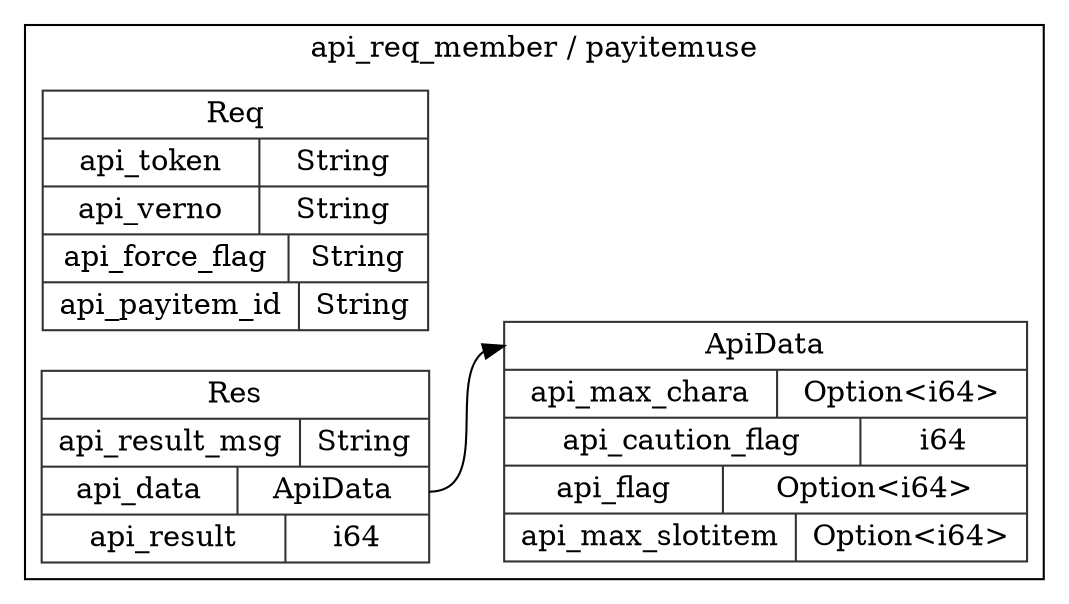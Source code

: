 digraph {
  rankdir=LR;
  subgraph cluster_0 {
    label="api_req_member / payitemuse";
    node [style="filled", color=white, style="solid", color=gray20];
    api_req_member__payitemuse__Req [label="<Req> Req  | { api_token | <api_token> String } | { api_verno | <api_verno> String } | { api_force_flag | <api_force_flag> String } | { api_payitem_id | <api_payitem_id> String }", shape=record];
    api_req_member__payitemuse__Res [label="<Res> Res  | { api_result_msg | <api_result_msg> String } | { api_data | <api_data> ApiData } | { api_result | <api_result> i64 }", shape=record];
    api_req_member__payitemuse__ApiData;
    api_req_member__payitemuse__Res:api_data:e -> api_req_member__payitemuse__ApiData:ApiData:w;
    api_req_member__payitemuse__ApiData [label="<ApiData> ApiData  | { api_max_chara | <api_max_chara> Option\<i64\> } | { api_caution_flag | <api_caution_flag> i64 } | { api_flag | <api_flag> Option\<i64\> } | { api_max_slotitem | <api_max_slotitem> Option\<i64\> }", shape=record];
  }
}
